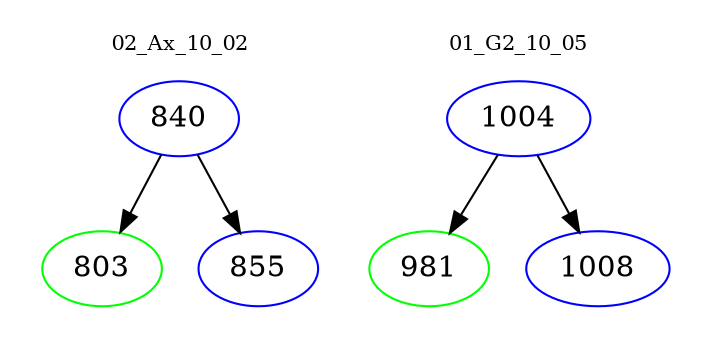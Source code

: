 digraph{
subgraph cluster_0 {
color = white
label = "02_Ax_10_02";
fontsize=10;
T0_840 [label="840", color="blue"]
T0_840 -> T0_803 [color="black"]
T0_803 [label="803", color="green"]
T0_840 -> T0_855 [color="black"]
T0_855 [label="855", color="blue"]
}
subgraph cluster_1 {
color = white
label = "01_G2_10_05";
fontsize=10;
T1_1004 [label="1004", color="blue"]
T1_1004 -> T1_981 [color="black"]
T1_981 [label="981", color="green"]
T1_1004 -> T1_1008 [color="black"]
T1_1008 [label="1008", color="blue"]
}
}
